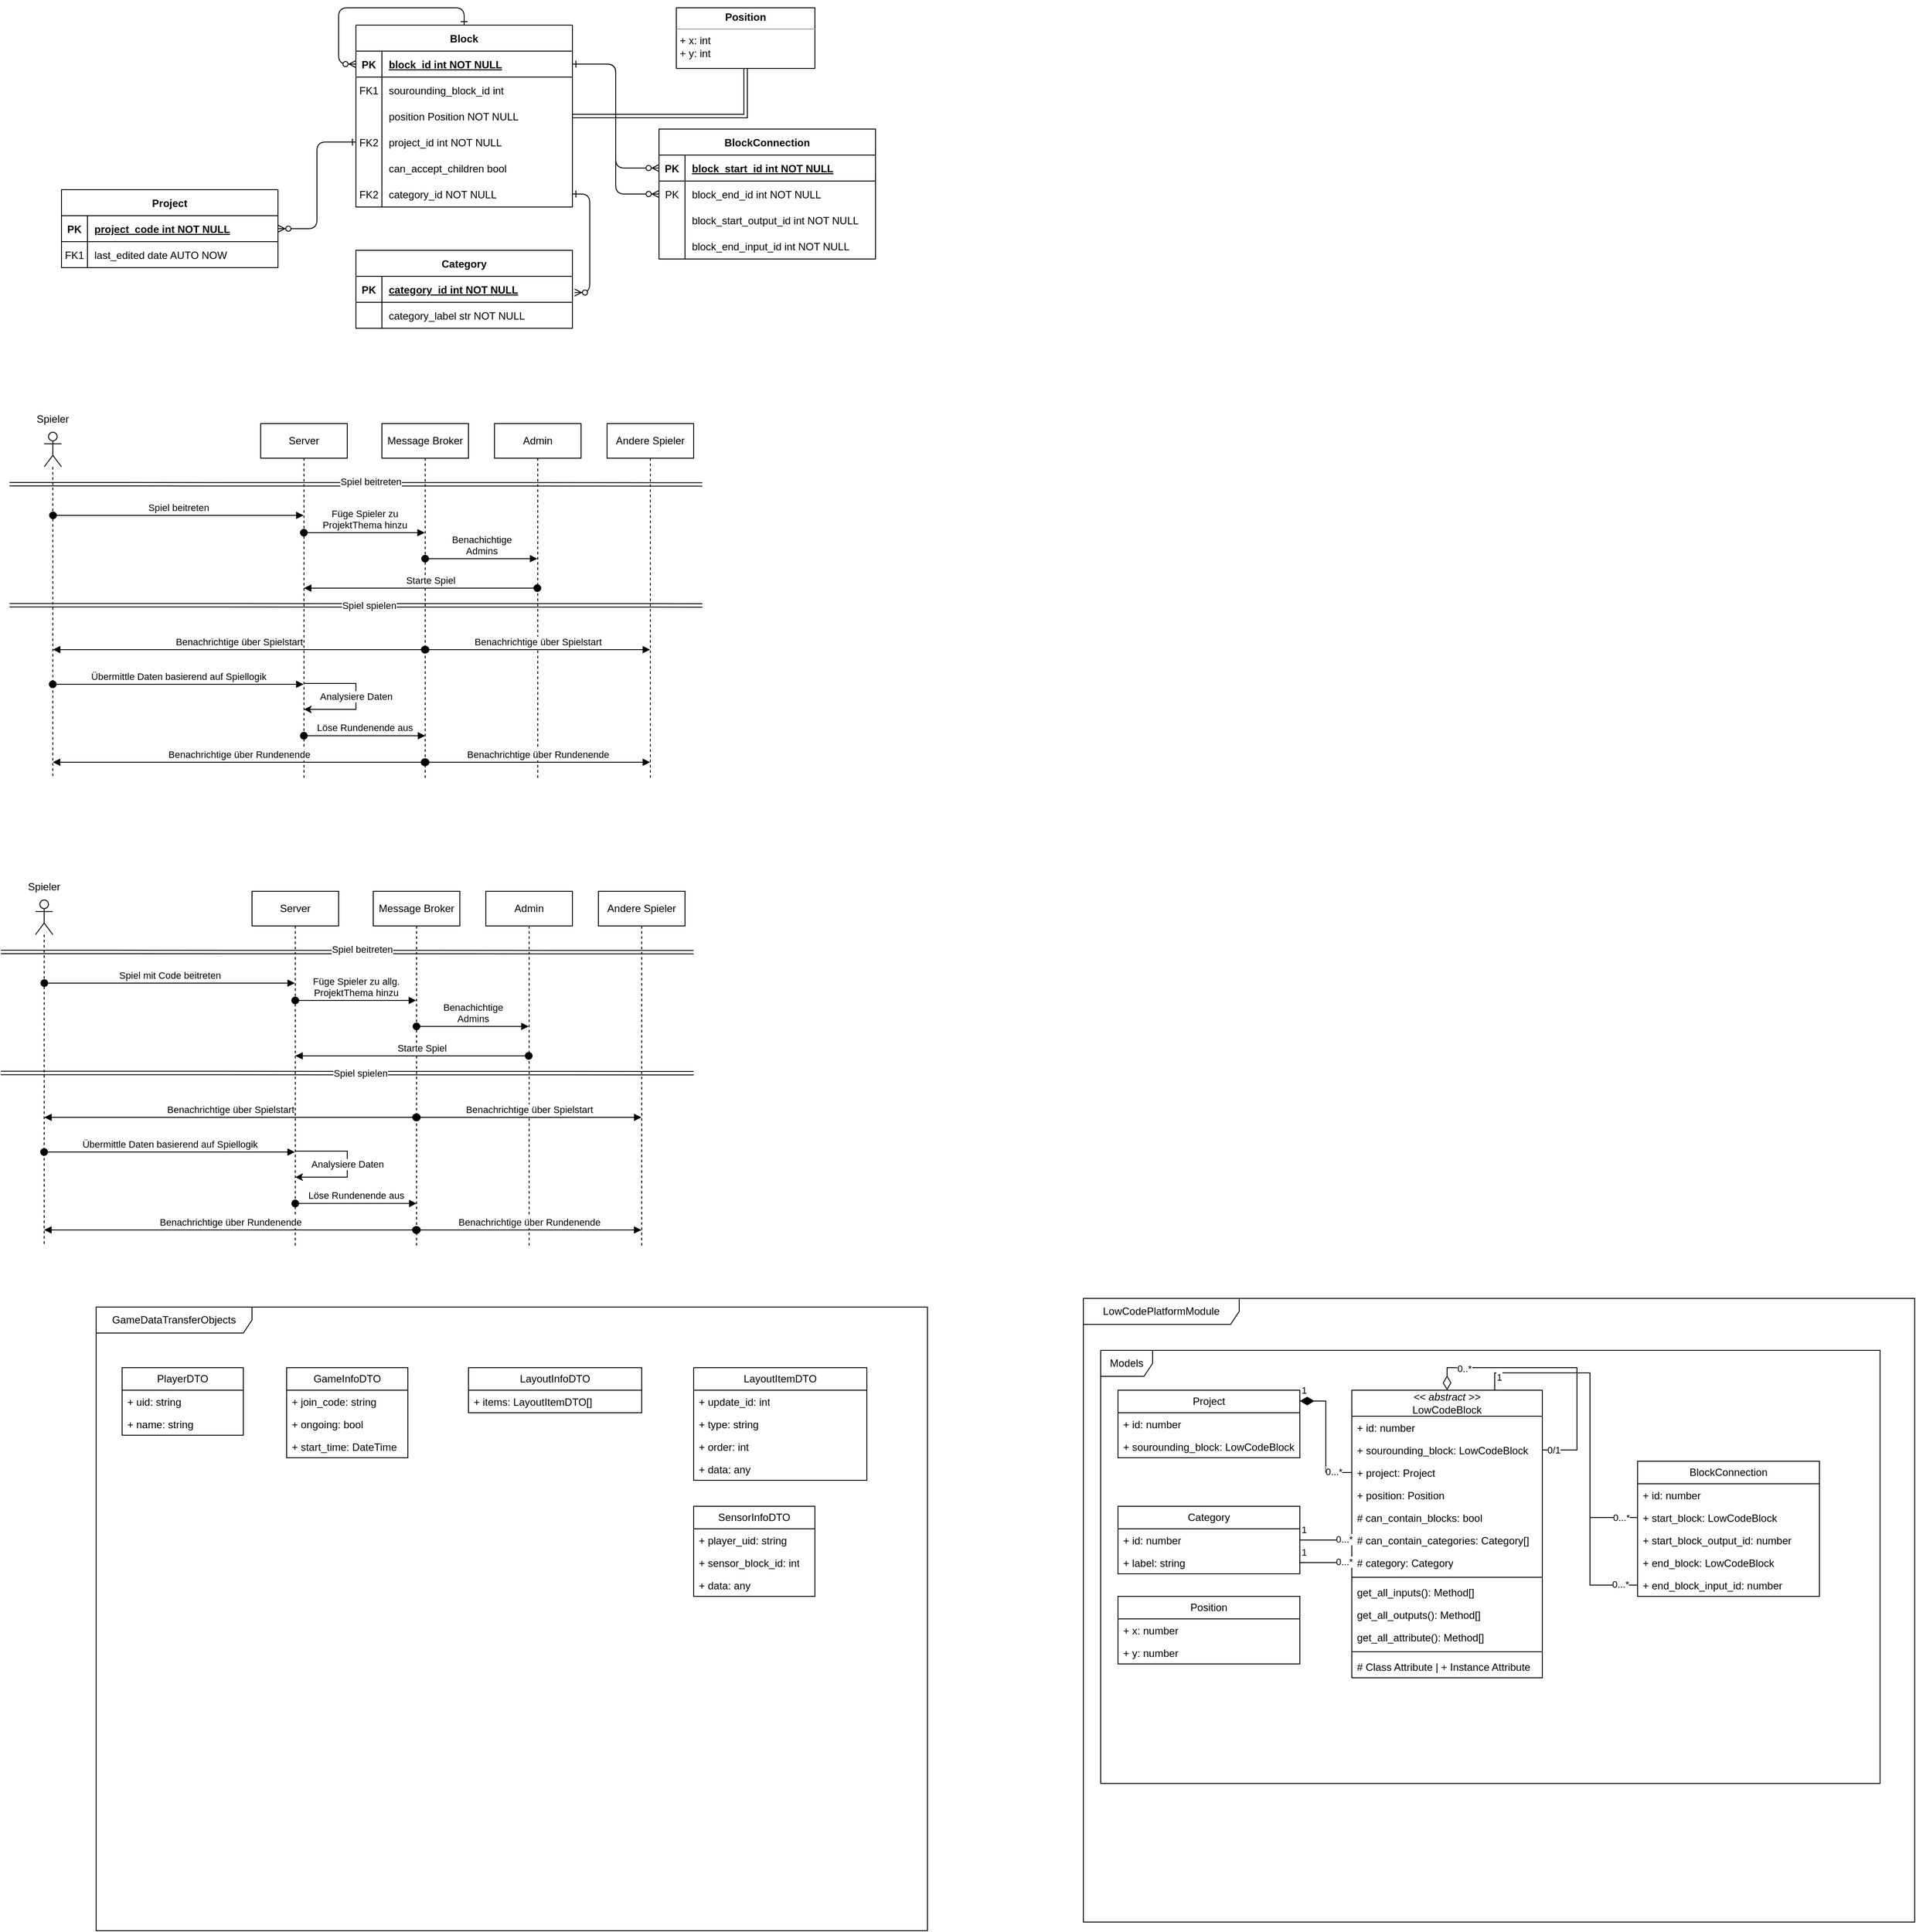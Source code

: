<mxfile version="22.0.8" type="github">
  <diagram id="R2lEEEUBdFMjLlhIrx00" name="Page-1">
    <mxGraphModel dx="988" dy="530" grid="1" gridSize="10" guides="1" tooltips="1" connect="1" arrows="1" fold="1" page="1" pageScale="1" pageWidth="1650" pageHeight="1100" math="0" shadow="0" extFonts="Permanent Marker^https://fonts.googleapis.com/css?family=Permanent+Marker">
      <root>
        <mxCell id="0" />
        <mxCell id="1" parent="0" />
        <object label="" id="5m4vV9d6H3QpX--X7_wA-50">
          <mxCell style="shape=umlLifeline;perimeter=lifelinePerimeter;whiteSpace=wrap;html=1;container=1;dropTarget=0;collapsible=0;recursiveResize=0;outlineConnect=0;portConstraint=eastwest;newEdgeStyle={&quot;curved&quot;:0,&quot;rounded&quot;:0};participant=umlActor;size=40;" parent="1" vertex="1">
            <mxGeometry x="290" y="560" width="20" height="400" as="geometry" />
          </mxCell>
        </object>
        <mxCell id="5m4vV9d6H3QpX--X7_wA-51" value="Server" style="shape=umlLifeline;perimeter=lifelinePerimeter;whiteSpace=wrap;html=1;container=1;dropTarget=0;collapsible=0;recursiveResize=0;outlineConnect=0;portConstraint=eastwest;newEdgeStyle={&quot;curved&quot;:0,&quot;rounded&quot;:0};" parent="1" vertex="1">
          <mxGeometry x="540" y="550" width="100" height="410" as="geometry" />
        </mxCell>
        <mxCell id="5m4vV9d6H3QpX--X7_wA-53" value="Spieler" style="text;strokeColor=none;align=center;fillColor=none;html=1;verticalAlign=middle;whiteSpace=wrap;rounded=0;" parent="1" vertex="1">
          <mxGeometry x="270" y="530" width="60" height="30" as="geometry" />
        </mxCell>
        <mxCell id="5m4vV9d6H3QpX--X7_wA-55" value="Spiel beitreten" style="html=1;verticalAlign=bottom;startArrow=oval;startFill=1;endArrow=block;startSize=8;curved=0;rounded=0;" parent="1" edge="1">
          <mxGeometry width="60" relative="1" as="geometry">
            <mxPoint x="300.222" y="656" as="sourcePoint" />
            <mxPoint x="589.5" y="656" as="targetPoint" />
          </mxGeometry>
        </mxCell>
        <mxCell id="5m4vV9d6H3QpX--X7_wA-58" value="Message Broker" style="shape=umlLifeline;perimeter=lifelinePerimeter;whiteSpace=wrap;html=1;container=1;dropTarget=0;collapsible=0;recursiveResize=0;outlineConnect=0;portConstraint=eastwest;newEdgeStyle={&quot;curved&quot;:0,&quot;rounded&quot;:0};" parent="1" vertex="1">
          <mxGeometry x="680" y="550" width="100" height="410" as="geometry" />
        </mxCell>
        <mxCell id="5m4vV9d6H3QpX--X7_wA-60" value="Füge Spieler zu &lt;br&gt;ProjektThema hinzu" style="html=1;verticalAlign=bottom;startArrow=oval;startFill=1;endArrow=block;startSize=8;curved=0;rounded=0;" parent="1" edge="1">
          <mxGeometry width="60" relative="1" as="geometry">
            <mxPoint x="589.929" y="676" as="sourcePoint" />
            <mxPoint x="729.5" y="676" as="targetPoint" />
            <Array as="points">
              <mxPoint x="660" y="676" />
            </Array>
          </mxGeometry>
        </mxCell>
        <mxCell id="5m4vV9d6H3QpX--X7_wA-61" value="Admin" style="shape=umlLifeline;perimeter=lifelinePerimeter;whiteSpace=wrap;html=1;container=1;dropTarget=0;collapsible=0;recursiveResize=0;outlineConnect=0;portConstraint=eastwest;newEdgeStyle={&quot;curved&quot;:0,&quot;rounded&quot;:0};" parent="1" vertex="1">
          <mxGeometry x="810" y="550" width="100" height="410" as="geometry" />
        </mxCell>
        <mxCell id="5m4vV9d6H3QpX--X7_wA-62" value="Andere Spieler" style="shape=umlLifeline;perimeter=lifelinePerimeter;whiteSpace=wrap;html=1;container=1;dropTarget=0;collapsible=0;recursiveResize=0;outlineConnect=0;portConstraint=eastwest;newEdgeStyle={&quot;curved&quot;:0,&quot;rounded&quot;:0};" parent="1" vertex="1">
          <mxGeometry x="940" y="550" width="100" height="410" as="geometry" />
        </mxCell>
        <mxCell id="5m4vV9d6H3QpX--X7_wA-63" value="Benachichtige&lt;br&gt;Admins" style="html=1;verticalAlign=bottom;startArrow=oval;startFill=1;endArrow=block;startSize=8;curved=0;rounded=0;" parent="1" edge="1">
          <mxGeometry width="60" relative="1" as="geometry">
            <mxPoint x="729.929" y="706" as="sourcePoint" />
            <mxPoint x="859.5" y="706" as="targetPoint" />
            <Array as="points">
              <mxPoint x="730" y="706" />
            </Array>
          </mxGeometry>
        </mxCell>
        <mxCell id="5m4vV9d6H3QpX--X7_wA-64" value="Starte Spiel" style="html=1;verticalAlign=bottom;startArrow=oval;startFill=1;endArrow=block;startSize=8;curved=0;rounded=0;" parent="1" target="5m4vV9d6H3QpX--X7_wA-51" edge="1">
          <mxGeometry x="-0.08" width="60" relative="1" as="geometry">
            <mxPoint x="859.5" y="740" as="sourcePoint" />
            <mxPoint x="730.1" y="740" as="targetPoint" />
            <Array as="points">
              <mxPoint x="810" y="740" />
            </Array>
            <mxPoint as="offset" />
          </mxGeometry>
        </mxCell>
        <mxCell id="5m4vV9d6H3QpX--X7_wA-66" value="" style="shape=link;html=1;rounded=0;" parent="1" edge="1">
          <mxGeometry width="100" relative="1" as="geometry">
            <mxPoint x="250" y="620" as="sourcePoint" />
            <mxPoint x="1050" y="620.24" as="targetPoint" />
          </mxGeometry>
        </mxCell>
        <mxCell id="5m4vV9d6H3QpX--X7_wA-86" value="Spiel beitreten" style="edgeLabel;html=1;align=center;verticalAlign=middle;resizable=0;points=[];" parent="5m4vV9d6H3QpX--X7_wA-66" vertex="1" connectable="0">
          <mxGeometry x="0.043" y="3" relative="1" as="geometry">
            <mxPoint as="offset" />
          </mxGeometry>
        </mxCell>
        <mxCell id="5m4vV9d6H3QpX--X7_wA-67" value="Benachrichtige über Spielstart" style="html=1;verticalAlign=bottom;startArrow=oval;startFill=1;endArrow=block;startSize=8;curved=0;rounded=0;" parent="1" edge="1">
          <mxGeometry width="60" relative="1" as="geometry">
            <mxPoint x="729.5" y="811" as="sourcePoint" />
            <mxPoint x="300.1" y="811" as="targetPoint" />
            <Array as="points">
              <mxPoint x="510" y="811" />
            </Array>
          </mxGeometry>
        </mxCell>
        <mxCell id="5m4vV9d6H3QpX--X7_wA-68" value="Benachrichtige über Spielstart" style="html=1;verticalAlign=bottom;startArrow=oval;startFill=1;endArrow=block;startSize=8;curved=0;rounded=0;" parent="1" edge="1">
          <mxGeometry width="60" relative="1" as="geometry">
            <mxPoint x="730.3" y="811" as="sourcePoint" />
            <mxPoint x="989.7" y="811" as="targetPoint" />
          </mxGeometry>
        </mxCell>
        <mxCell id="5m4vV9d6H3QpX--X7_wA-69" value="Übermittle Daten basierend auf Spiellogik" style="html=1;verticalAlign=bottom;startArrow=oval;startFill=1;endArrow=block;startSize=8;curved=0;rounded=0;" parent="1" edge="1">
          <mxGeometry width="60" relative="1" as="geometry">
            <mxPoint x="299.929" y="851" as="sourcePoint" />
            <mxPoint x="589.5" y="851" as="targetPoint" />
            <Array as="points">
              <mxPoint x="440" y="851" />
            </Array>
            <mxPoint as="offset" />
          </mxGeometry>
        </mxCell>
        <mxCell id="5m4vV9d6H3QpX--X7_wA-77" value="" style="endArrow=classic;html=1;rounded=0;movable=1;resizable=1;rotatable=1;deletable=1;editable=1;locked=0;connectable=1;edgeStyle=orthogonalEdgeStyle;" parent="1" edge="1">
          <mxGeometry width="50" height="50" relative="1" as="geometry">
            <mxPoint x="590.366" y="850" as="sourcePoint" />
            <mxPoint x="589.929" y="880.029" as="targetPoint" />
            <Array as="points">
              <mxPoint x="650" y="850" />
              <mxPoint x="650" y="880" />
            </Array>
          </mxGeometry>
        </mxCell>
        <mxCell id="5m4vV9d6H3QpX--X7_wA-79" value="Analysiere Daten" style="edgeLabel;html=1;align=center;verticalAlign=middle;resizable=0;points=[];" parent="5m4vV9d6H3QpX--X7_wA-77" vertex="1" connectable="0">
          <mxGeometry x="0.007" relative="1" as="geometry">
            <mxPoint y="-1" as="offset" />
          </mxGeometry>
        </mxCell>
        <mxCell id="5m4vV9d6H3QpX--X7_wA-80" value="Löse Rundenende aus" style="html=1;verticalAlign=bottom;startArrow=oval;startFill=1;endArrow=block;startSize=8;curved=0;rounded=0;" parent="1" edge="1">
          <mxGeometry width="60" relative="1" as="geometry">
            <mxPoint x="589.929" y="910.43" as="sourcePoint" />
            <mxPoint x="730" y="910.43" as="targetPoint" />
          </mxGeometry>
        </mxCell>
        <mxCell id="5m4vV9d6H3QpX--X7_wA-81" value="Benachrichtige über Rundenende" style="html=1;verticalAlign=bottom;startArrow=oval;startFill=1;endArrow=block;startSize=8;curved=0;rounded=0;" parent="1" edge="1">
          <mxGeometry width="60" relative="1" as="geometry">
            <mxPoint x="730.337" y="941" as="sourcePoint" />
            <mxPoint x="989.67" y="941" as="targetPoint" />
          </mxGeometry>
        </mxCell>
        <mxCell id="5m4vV9d6H3QpX--X7_wA-82" value="Benachrichtige über Rundenende" style="html=1;verticalAlign=bottom;startArrow=oval;startFill=1;endArrow=block;startSize=8;curved=0;rounded=0;" parent="1" edge="1">
          <mxGeometry width="60" relative="1" as="geometry">
            <mxPoint x="729.33" y="941" as="sourcePoint" />
            <mxPoint x="299.997" y="941" as="targetPoint" />
          </mxGeometry>
        </mxCell>
        <mxCell id="5m4vV9d6H3QpX--X7_wA-84" value="" style="shape=link;html=1;rounded=0;" parent="1" edge="1">
          <mxGeometry width="100" relative="1" as="geometry">
            <mxPoint x="250" y="759.71" as="sourcePoint" />
            <mxPoint x="1050" y="759.95" as="targetPoint" />
          </mxGeometry>
        </mxCell>
        <mxCell id="5m4vV9d6H3QpX--X7_wA-87" value="Spiel spielen" style="edgeLabel;html=1;align=center;verticalAlign=middle;resizable=0;points=[];" parent="5m4vV9d6H3QpX--X7_wA-84" vertex="1" connectable="0">
          <mxGeometry x="-0.009" y="-3" relative="1" as="geometry">
            <mxPoint x="18" y="-3" as="offset" />
          </mxGeometry>
        </mxCell>
        <mxCell id="RZ7BSYH1IXrUWbVcG9TL-1" value="" style="group" parent="1" vertex="1" connectable="0">
          <mxGeometry x="310" y="70" width="940" height="370" as="geometry" />
        </mxCell>
        <mxCell id="C-vyLk0tnHw3VtMMgP7b-2" value="Block" style="shape=table;startSize=30;container=1;collapsible=1;childLayout=tableLayout;fixedRows=1;rowLines=0;fontStyle=1;align=center;resizeLast=1;" parent="RZ7BSYH1IXrUWbVcG9TL-1" vertex="1">
          <mxGeometry x="340" y="20" width="250" height="210" as="geometry" />
        </mxCell>
        <mxCell id="C-vyLk0tnHw3VtMMgP7b-3" value="" style="shape=partialRectangle;collapsible=0;dropTarget=0;pointerEvents=0;fillColor=none;points=[[0,0.5],[1,0.5]];portConstraint=eastwest;top=0;left=0;right=0;bottom=1;" parent="C-vyLk0tnHw3VtMMgP7b-2" vertex="1">
          <mxGeometry y="30" width="250" height="30" as="geometry" />
        </mxCell>
        <mxCell id="C-vyLk0tnHw3VtMMgP7b-4" value="PK" style="shape=partialRectangle;overflow=hidden;connectable=0;fillColor=none;top=0;left=0;bottom=0;right=0;fontStyle=1;" parent="C-vyLk0tnHw3VtMMgP7b-3" vertex="1">
          <mxGeometry width="30" height="30" as="geometry">
            <mxRectangle width="30" height="30" as="alternateBounds" />
          </mxGeometry>
        </mxCell>
        <mxCell id="C-vyLk0tnHw3VtMMgP7b-5" value="block_id int NOT NULL " style="shape=partialRectangle;overflow=hidden;connectable=0;fillColor=none;top=0;left=0;bottom=0;right=0;align=left;spacingLeft=6;fontStyle=5;" parent="C-vyLk0tnHw3VtMMgP7b-3" vertex="1">
          <mxGeometry x="30" width="220" height="30" as="geometry">
            <mxRectangle width="220" height="30" as="alternateBounds" />
          </mxGeometry>
        </mxCell>
        <mxCell id="C-vyLk0tnHw3VtMMgP7b-6" value="" style="shape=partialRectangle;collapsible=0;dropTarget=0;pointerEvents=0;fillColor=none;points=[[0,0.5],[1,0.5]];portConstraint=eastwest;top=0;left=0;right=0;bottom=0;" parent="C-vyLk0tnHw3VtMMgP7b-2" vertex="1">
          <mxGeometry y="60" width="250" height="30" as="geometry" />
        </mxCell>
        <mxCell id="C-vyLk0tnHw3VtMMgP7b-7" value="FK1" style="shape=partialRectangle;overflow=hidden;connectable=0;fillColor=none;top=0;left=0;bottom=0;right=0;" parent="C-vyLk0tnHw3VtMMgP7b-6" vertex="1">
          <mxGeometry width="30" height="30" as="geometry">
            <mxRectangle width="30" height="30" as="alternateBounds" />
          </mxGeometry>
        </mxCell>
        <mxCell id="C-vyLk0tnHw3VtMMgP7b-8" value="sourounding_block_id int" style="shape=partialRectangle;overflow=hidden;connectable=0;fillColor=none;top=0;left=0;bottom=0;right=0;align=left;spacingLeft=6;" parent="C-vyLk0tnHw3VtMMgP7b-6" vertex="1">
          <mxGeometry x="30" width="220" height="30" as="geometry">
            <mxRectangle width="220" height="30" as="alternateBounds" />
          </mxGeometry>
        </mxCell>
        <mxCell id="5m4vV9d6H3QpX--X7_wA-12" style="shape=partialRectangle;collapsible=0;dropTarget=0;pointerEvents=0;fillColor=none;points=[[0,0.5],[1,0.5]];portConstraint=eastwest;top=0;left=0;right=0;bottom=0;" parent="C-vyLk0tnHw3VtMMgP7b-2" vertex="1">
          <mxGeometry y="90" width="250" height="30" as="geometry" />
        </mxCell>
        <mxCell id="5m4vV9d6H3QpX--X7_wA-13" style="shape=partialRectangle;overflow=hidden;connectable=0;fillColor=none;top=0;left=0;bottom=0;right=0;" parent="5m4vV9d6H3QpX--X7_wA-12" vertex="1">
          <mxGeometry width="30" height="30" as="geometry">
            <mxRectangle width="30" height="30" as="alternateBounds" />
          </mxGeometry>
        </mxCell>
        <mxCell id="5m4vV9d6H3QpX--X7_wA-14" value="position Position NOT NULL" style="shape=partialRectangle;overflow=hidden;connectable=0;fillColor=none;top=0;left=0;bottom=0;right=0;align=left;spacingLeft=6;" parent="5m4vV9d6H3QpX--X7_wA-12" vertex="1">
          <mxGeometry x="30" width="220" height="30" as="geometry">
            <mxRectangle width="220" height="30" as="alternateBounds" />
          </mxGeometry>
        </mxCell>
        <mxCell id="5m4vV9d6H3QpX--X7_wA-26" style="shape=partialRectangle;collapsible=0;dropTarget=0;pointerEvents=0;fillColor=none;points=[[0,0.5],[1,0.5]];portConstraint=eastwest;top=0;left=0;right=0;bottom=0;" parent="C-vyLk0tnHw3VtMMgP7b-2" vertex="1">
          <mxGeometry y="120" width="250" height="30" as="geometry" />
        </mxCell>
        <mxCell id="5m4vV9d6H3QpX--X7_wA-27" value="FK2" style="shape=partialRectangle;overflow=hidden;connectable=0;fillColor=none;top=0;left=0;bottom=0;right=0;" parent="5m4vV9d6H3QpX--X7_wA-26" vertex="1">
          <mxGeometry width="30" height="30" as="geometry">
            <mxRectangle width="30" height="30" as="alternateBounds" />
          </mxGeometry>
        </mxCell>
        <mxCell id="5m4vV9d6H3QpX--X7_wA-28" value="project_id int NOT NULL" style="shape=partialRectangle;overflow=hidden;connectable=0;fillColor=none;top=0;left=0;bottom=0;right=0;align=left;spacingLeft=6;" parent="5m4vV9d6H3QpX--X7_wA-26" vertex="1">
          <mxGeometry x="30" width="220" height="30" as="geometry">
            <mxRectangle width="220" height="30" as="alternateBounds" />
          </mxGeometry>
        </mxCell>
        <mxCell id="5m4vV9d6H3QpX--X7_wA-34" style="shape=partialRectangle;collapsible=0;dropTarget=0;pointerEvents=0;fillColor=none;points=[[0,0.5],[1,0.5]];portConstraint=eastwest;top=0;left=0;right=0;bottom=0;" parent="C-vyLk0tnHw3VtMMgP7b-2" vertex="1">
          <mxGeometry y="150" width="250" height="30" as="geometry" />
        </mxCell>
        <mxCell id="5m4vV9d6H3QpX--X7_wA-35" style="shape=partialRectangle;overflow=hidden;connectable=0;fillColor=none;top=0;left=0;bottom=0;right=0;" parent="5m4vV9d6H3QpX--X7_wA-34" vertex="1">
          <mxGeometry width="30" height="30" as="geometry">
            <mxRectangle width="30" height="30" as="alternateBounds" />
          </mxGeometry>
        </mxCell>
        <mxCell id="5m4vV9d6H3QpX--X7_wA-36" value="can_accept_children bool" style="shape=partialRectangle;overflow=hidden;connectable=0;fillColor=none;top=0;left=0;bottom=0;right=0;align=left;spacingLeft=6;" parent="5m4vV9d6H3QpX--X7_wA-34" vertex="1">
          <mxGeometry x="30" width="220" height="30" as="geometry">
            <mxRectangle width="220" height="30" as="alternateBounds" />
          </mxGeometry>
        </mxCell>
        <mxCell id="5m4vV9d6H3QpX--X7_wA-31" style="shape=partialRectangle;collapsible=0;dropTarget=0;pointerEvents=0;fillColor=none;points=[[0,0.5],[1,0.5]];portConstraint=eastwest;top=0;left=0;right=0;bottom=0;" parent="C-vyLk0tnHw3VtMMgP7b-2" vertex="1">
          <mxGeometry y="180" width="250" height="30" as="geometry" />
        </mxCell>
        <mxCell id="5m4vV9d6H3QpX--X7_wA-32" value="FK2" style="shape=partialRectangle;overflow=hidden;connectable=0;fillColor=none;top=0;left=0;bottom=0;right=0;" parent="5m4vV9d6H3QpX--X7_wA-31" vertex="1">
          <mxGeometry width="30" height="30" as="geometry">
            <mxRectangle width="30" height="30" as="alternateBounds" />
          </mxGeometry>
        </mxCell>
        <mxCell id="5m4vV9d6H3QpX--X7_wA-33" value="category_id NOT NULL" style="shape=partialRectangle;overflow=hidden;connectable=0;fillColor=none;top=0;left=0;bottom=0;right=0;align=left;spacingLeft=6;" parent="5m4vV9d6H3QpX--X7_wA-31" vertex="1">
          <mxGeometry x="30" width="220" height="30" as="geometry">
            <mxRectangle width="220" height="30" as="alternateBounds" />
          </mxGeometry>
        </mxCell>
        <mxCell id="5m4vV9d6H3QpX--X7_wA-47" style="edgeStyle=orthogonalEdgeStyle;rounded=1;orthogonalLoop=1;jettySize=auto;html=1;exitX=0.5;exitY=0;exitDx=0;exitDy=0;entryX=0;entryY=0.5;entryDx=0;entryDy=0;endArrow=ERzeroToMany;startArrow=ERone;endFill=1;startFill=0;" parent="C-vyLk0tnHw3VtMMgP7b-2" source="C-vyLk0tnHw3VtMMgP7b-2" target="C-vyLk0tnHw3VtMMgP7b-3" edge="1">
          <mxGeometry relative="1" as="geometry" />
        </mxCell>
        <mxCell id="C-vyLk0tnHw3VtMMgP7b-13" value="Project" style="shape=table;startSize=30;container=1;collapsible=1;childLayout=tableLayout;fixedRows=1;rowLines=0;fontStyle=1;align=center;resizeLast=1;" parent="RZ7BSYH1IXrUWbVcG9TL-1" vertex="1">
          <mxGeometry y="210" width="250" height="90" as="geometry" />
        </mxCell>
        <mxCell id="C-vyLk0tnHw3VtMMgP7b-14" value="" style="shape=partialRectangle;collapsible=0;dropTarget=0;pointerEvents=0;fillColor=none;points=[[0,0.5],[1,0.5]];portConstraint=eastwest;top=0;left=0;right=0;bottom=1;" parent="C-vyLk0tnHw3VtMMgP7b-13" vertex="1">
          <mxGeometry y="30" width="250" height="30" as="geometry" />
        </mxCell>
        <mxCell id="C-vyLk0tnHw3VtMMgP7b-15" value="PK" style="shape=partialRectangle;overflow=hidden;connectable=0;fillColor=none;top=0;left=0;bottom=0;right=0;fontStyle=1;" parent="C-vyLk0tnHw3VtMMgP7b-14" vertex="1">
          <mxGeometry width="30" height="30" as="geometry">
            <mxRectangle width="30" height="30" as="alternateBounds" />
          </mxGeometry>
        </mxCell>
        <mxCell id="C-vyLk0tnHw3VtMMgP7b-16" value="project_code int NOT NULL" style="shape=partialRectangle;overflow=hidden;connectable=0;fillColor=none;top=0;left=0;bottom=0;right=0;align=left;spacingLeft=6;fontStyle=5;" parent="C-vyLk0tnHw3VtMMgP7b-14" vertex="1">
          <mxGeometry x="30" width="220" height="30" as="geometry">
            <mxRectangle width="220" height="30" as="alternateBounds" />
          </mxGeometry>
        </mxCell>
        <mxCell id="C-vyLk0tnHw3VtMMgP7b-17" value="" style="shape=partialRectangle;collapsible=0;dropTarget=0;pointerEvents=0;fillColor=none;points=[[0,0.5],[1,0.5]];portConstraint=eastwest;top=0;left=0;right=0;bottom=0;" parent="C-vyLk0tnHw3VtMMgP7b-13" vertex="1">
          <mxGeometry y="60" width="250" height="30" as="geometry" />
        </mxCell>
        <mxCell id="C-vyLk0tnHw3VtMMgP7b-18" value="FK1" style="shape=partialRectangle;overflow=hidden;connectable=0;fillColor=none;top=0;left=0;bottom=0;right=0;" parent="C-vyLk0tnHw3VtMMgP7b-17" vertex="1">
          <mxGeometry width="30" height="30" as="geometry">
            <mxRectangle width="30" height="30" as="alternateBounds" />
          </mxGeometry>
        </mxCell>
        <mxCell id="C-vyLk0tnHw3VtMMgP7b-19" value="last_edited date AUTO NOW" style="shape=partialRectangle;overflow=hidden;connectable=0;fillColor=none;top=0;left=0;bottom=0;right=0;align=left;spacingLeft=6;" parent="C-vyLk0tnHw3VtMMgP7b-17" vertex="1">
          <mxGeometry x="30" width="220" height="30" as="geometry">
            <mxRectangle width="220" height="30" as="alternateBounds" />
          </mxGeometry>
        </mxCell>
        <mxCell id="m3s7j0JavGpKMfPqM1N_-19" value="BlockConnection" style="shape=table;startSize=30;container=1;collapsible=1;childLayout=tableLayout;fixedRows=1;rowLines=0;fontStyle=1;align=center;resizeLast=1;" parent="RZ7BSYH1IXrUWbVcG9TL-1" vertex="1">
          <mxGeometry x="690" y="140" width="250" height="150" as="geometry" />
        </mxCell>
        <mxCell id="m3s7j0JavGpKMfPqM1N_-20" value="" style="shape=partialRectangle;collapsible=0;dropTarget=0;pointerEvents=0;fillColor=none;points=[[0,0.5],[1,0.5]];portConstraint=eastwest;top=0;left=0;right=0;bottom=1;" parent="m3s7j0JavGpKMfPqM1N_-19" vertex="1">
          <mxGeometry y="30" width="250" height="30" as="geometry" />
        </mxCell>
        <mxCell id="m3s7j0JavGpKMfPqM1N_-21" value="PK" style="shape=partialRectangle;overflow=hidden;connectable=0;fillColor=none;top=0;left=0;bottom=0;right=0;fontStyle=1;" parent="m3s7j0JavGpKMfPqM1N_-20" vertex="1">
          <mxGeometry width="30" height="30" as="geometry">
            <mxRectangle width="30" height="30" as="alternateBounds" />
          </mxGeometry>
        </mxCell>
        <mxCell id="m3s7j0JavGpKMfPqM1N_-22" value="block_start_id int NOT NULL " style="shape=partialRectangle;overflow=hidden;connectable=0;fillColor=none;top=0;left=0;bottom=0;right=0;align=left;spacingLeft=6;fontStyle=5;" parent="m3s7j0JavGpKMfPqM1N_-20" vertex="1">
          <mxGeometry x="30" width="220" height="30" as="geometry">
            <mxRectangle width="220" height="30" as="alternateBounds" />
          </mxGeometry>
        </mxCell>
        <mxCell id="m3s7j0JavGpKMfPqM1N_-36" value="" style="shape=partialRectangle;collapsible=0;dropTarget=0;pointerEvents=0;fillColor=none;points=[[0,0.5],[1,0.5]];portConstraint=eastwest;top=0;left=0;right=0;bottom=0;" parent="m3s7j0JavGpKMfPqM1N_-19" vertex="1">
          <mxGeometry y="60" width="250" height="30" as="geometry" />
        </mxCell>
        <mxCell id="m3s7j0JavGpKMfPqM1N_-37" value="PK" style="shape=partialRectangle;overflow=hidden;connectable=0;fillColor=none;top=0;left=0;bottom=0;right=0;" parent="m3s7j0JavGpKMfPqM1N_-36" vertex="1">
          <mxGeometry width="30" height="30" as="geometry">
            <mxRectangle width="30" height="30" as="alternateBounds" />
          </mxGeometry>
        </mxCell>
        <mxCell id="m3s7j0JavGpKMfPqM1N_-38" value="block_end_id int NOT NULL" style="shape=partialRectangle;overflow=hidden;connectable=0;fillColor=none;top=0;left=0;bottom=0;right=0;align=left;spacingLeft=6;" parent="m3s7j0JavGpKMfPqM1N_-36" vertex="1">
          <mxGeometry x="30" width="220" height="30" as="geometry">
            <mxRectangle width="220" height="30" as="alternateBounds" />
          </mxGeometry>
        </mxCell>
        <mxCell id="m3s7j0JavGpKMfPqM1N_-29" style="shape=partialRectangle;collapsible=0;dropTarget=0;pointerEvents=0;fillColor=none;points=[[0,0.5],[1,0.5]];portConstraint=eastwest;top=0;left=0;right=0;bottom=0;" parent="m3s7j0JavGpKMfPqM1N_-19" vertex="1">
          <mxGeometry y="90" width="250" height="30" as="geometry" />
        </mxCell>
        <mxCell id="m3s7j0JavGpKMfPqM1N_-30" style="shape=partialRectangle;overflow=hidden;connectable=0;fillColor=none;top=0;left=0;bottom=0;right=0;" parent="m3s7j0JavGpKMfPqM1N_-29" vertex="1">
          <mxGeometry width="30" height="30" as="geometry">
            <mxRectangle width="30" height="30" as="alternateBounds" />
          </mxGeometry>
        </mxCell>
        <mxCell id="m3s7j0JavGpKMfPqM1N_-31" value="block_start_output_id int NOT NULL" style="shape=partialRectangle;overflow=hidden;connectable=0;fillColor=none;top=0;left=0;bottom=0;right=0;align=left;spacingLeft=6;" parent="m3s7j0JavGpKMfPqM1N_-29" vertex="1">
          <mxGeometry x="30" width="220" height="30" as="geometry">
            <mxRectangle width="220" height="30" as="alternateBounds" />
          </mxGeometry>
        </mxCell>
        <mxCell id="m3s7j0JavGpKMfPqM1N_-26" style="shape=partialRectangle;collapsible=0;dropTarget=0;pointerEvents=0;fillColor=none;points=[[0,0.5],[1,0.5]];portConstraint=eastwest;top=0;left=0;right=0;bottom=0;" parent="m3s7j0JavGpKMfPqM1N_-19" vertex="1">
          <mxGeometry y="120" width="250" height="30" as="geometry" />
        </mxCell>
        <mxCell id="m3s7j0JavGpKMfPqM1N_-27" style="shape=partialRectangle;overflow=hidden;connectable=0;fillColor=none;top=0;left=0;bottom=0;right=0;" parent="m3s7j0JavGpKMfPqM1N_-26" vertex="1">
          <mxGeometry width="30" height="30" as="geometry">
            <mxRectangle width="30" height="30" as="alternateBounds" />
          </mxGeometry>
        </mxCell>
        <mxCell id="m3s7j0JavGpKMfPqM1N_-28" value="block_end_input_id int NOT NULL" style="shape=partialRectangle;overflow=hidden;connectable=0;fillColor=none;top=0;left=0;bottom=0;right=0;align=left;spacingLeft=6;" parent="m3s7j0JavGpKMfPqM1N_-26" vertex="1">
          <mxGeometry x="30" width="220" height="30" as="geometry">
            <mxRectangle width="220" height="30" as="alternateBounds" />
          </mxGeometry>
        </mxCell>
        <mxCell id="m3s7j0JavGpKMfPqM1N_-34" style="edgeStyle=orthogonalEdgeStyle;rounded=1;orthogonalLoop=1;jettySize=auto;html=1;exitX=1;exitY=0.5;exitDx=0;exitDy=0;endArrow=ERzeroToMany;startArrow=ERone;endFill=1;startFill=0;" parent="RZ7BSYH1IXrUWbVcG9TL-1" source="C-vyLk0tnHw3VtMMgP7b-3" target="m3s7j0JavGpKMfPqM1N_-36" edge="1">
          <mxGeometry relative="1" as="geometry" />
        </mxCell>
        <mxCell id="m3s7j0JavGpKMfPqM1N_-35" style="edgeStyle=orthogonalEdgeStyle;rounded=1;orthogonalLoop=1;jettySize=auto;html=1;exitX=1;exitY=0.5;exitDx=0;exitDy=0;endArrow=ERzeroToMany;startArrow=ERone;endFill=1;startFill=0;" parent="RZ7BSYH1IXrUWbVcG9TL-1" source="C-vyLk0tnHw3VtMMgP7b-3" target="m3s7j0JavGpKMfPqM1N_-20" edge="1">
          <mxGeometry relative="1" as="geometry" />
        </mxCell>
        <mxCell id="5m4vV9d6H3QpX--X7_wA-10" value="&lt;p style=&quot;margin:0px;margin-top:4px;text-align:center;&quot;&gt;&lt;b&gt;Position&lt;/b&gt;&lt;/p&gt;&lt;hr size=&quot;1&quot;&gt;&lt;p style=&quot;margin:0px;margin-left:4px;&quot;&gt;+ x: int&lt;/p&gt;&lt;p style=&quot;margin:0px;margin-left:4px;&quot;&gt;+ y: int&lt;/p&gt;" style="verticalAlign=top;align=left;overflow=fill;fontSize=12;fontFamily=Helvetica;html=1;whiteSpace=wrap;" parent="RZ7BSYH1IXrUWbVcG9TL-1" vertex="1">
          <mxGeometry x="710" width="160" height="70" as="geometry" />
        </mxCell>
        <mxCell id="5m4vV9d6H3QpX--X7_wA-29" style="edgeStyle=orthogonalEdgeStyle;rounded=1;orthogonalLoop=1;jettySize=auto;html=1;entryX=1;entryY=0.5;entryDx=0;entryDy=0;endArrow=ERzeroToMany;startArrow=ERone;endFill=1;startFill=0;" parent="RZ7BSYH1IXrUWbVcG9TL-1" source="5m4vV9d6H3QpX--X7_wA-26" target="C-vyLk0tnHw3VtMMgP7b-14" edge="1">
          <mxGeometry relative="1" as="geometry" />
        </mxCell>
        <mxCell id="5m4vV9d6H3QpX--X7_wA-30" style="edgeStyle=orthogonalEdgeStyle;rounded=0;orthogonalLoop=1;jettySize=auto;html=1;shape=link;" parent="RZ7BSYH1IXrUWbVcG9TL-1" source="5m4vV9d6H3QpX--X7_wA-12" target="5m4vV9d6H3QpX--X7_wA-10" edge="1">
          <mxGeometry relative="1" as="geometry" />
        </mxCell>
        <mxCell id="5m4vV9d6H3QpX--X7_wA-37" value="Category" style="shape=table;startSize=30;container=1;collapsible=1;childLayout=tableLayout;fixedRows=1;rowLines=0;fontStyle=1;align=center;resizeLast=1;" parent="RZ7BSYH1IXrUWbVcG9TL-1" vertex="1">
          <mxGeometry x="340" y="280" width="250" height="90" as="geometry" />
        </mxCell>
        <mxCell id="5m4vV9d6H3QpX--X7_wA-38" value="" style="shape=partialRectangle;collapsible=0;dropTarget=0;pointerEvents=0;fillColor=none;points=[[0,0.5],[1,0.5]];portConstraint=eastwest;top=0;left=0;right=0;bottom=1;" parent="5m4vV9d6H3QpX--X7_wA-37" vertex="1">
          <mxGeometry y="30" width="250" height="30" as="geometry" />
        </mxCell>
        <mxCell id="5m4vV9d6H3QpX--X7_wA-39" value="PK" style="shape=partialRectangle;overflow=hidden;connectable=0;fillColor=none;top=0;left=0;bottom=0;right=0;fontStyle=1;" parent="5m4vV9d6H3QpX--X7_wA-38" vertex="1">
          <mxGeometry width="30" height="30" as="geometry">
            <mxRectangle width="30" height="30" as="alternateBounds" />
          </mxGeometry>
        </mxCell>
        <mxCell id="5m4vV9d6H3QpX--X7_wA-40" value="category_id int NOT NULL" style="shape=partialRectangle;overflow=hidden;connectable=0;fillColor=none;top=0;left=0;bottom=0;right=0;align=left;spacingLeft=6;fontStyle=5;" parent="5m4vV9d6H3QpX--X7_wA-38" vertex="1">
          <mxGeometry x="30" width="220" height="30" as="geometry">
            <mxRectangle width="220" height="30" as="alternateBounds" />
          </mxGeometry>
        </mxCell>
        <mxCell id="5m4vV9d6H3QpX--X7_wA-41" value="" style="shape=partialRectangle;collapsible=0;dropTarget=0;pointerEvents=0;fillColor=none;points=[[0,0.5],[1,0.5]];portConstraint=eastwest;top=0;left=0;right=0;bottom=0;" parent="5m4vV9d6H3QpX--X7_wA-37" vertex="1">
          <mxGeometry y="60" width="250" height="30" as="geometry" />
        </mxCell>
        <mxCell id="5m4vV9d6H3QpX--X7_wA-42" value="" style="shape=partialRectangle;overflow=hidden;connectable=0;fillColor=none;top=0;left=0;bottom=0;right=0;" parent="5m4vV9d6H3QpX--X7_wA-41" vertex="1">
          <mxGeometry width="30" height="30" as="geometry">
            <mxRectangle width="30" height="30" as="alternateBounds" />
          </mxGeometry>
        </mxCell>
        <mxCell id="5m4vV9d6H3QpX--X7_wA-43" value="category_label str NOT NULL" style="shape=partialRectangle;overflow=hidden;connectable=0;fillColor=none;top=0;left=0;bottom=0;right=0;align=left;spacingLeft=6;" parent="5m4vV9d6H3QpX--X7_wA-41" vertex="1">
          <mxGeometry x="30" width="220" height="30" as="geometry">
            <mxRectangle width="220" height="30" as="alternateBounds" />
          </mxGeometry>
        </mxCell>
        <mxCell id="5m4vV9d6H3QpX--X7_wA-46" style="edgeStyle=orthogonalEdgeStyle;rounded=1;orthogonalLoop=1;jettySize=auto;html=1;exitX=1;exitY=0.5;exitDx=0;exitDy=0;entryX=1.01;entryY=0.625;entryDx=0;entryDy=0;entryPerimeter=0;endArrow=ERzeroToMany;startArrow=ERone;endFill=1;startFill=0;" parent="RZ7BSYH1IXrUWbVcG9TL-1" source="5m4vV9d6H3QpX--X7_wA-31" target="5m4vV9d6H3QpX--X7_wA-38" edge="1">
          <mxGeometry relative="1" as="geometry" />
        </mxCell>
        <object label="" id="SifQu5bordt7_p5kKu9e-1">
          <mxCell style="shape=umlLifeline;perimeter=lifelinePerimeter;whiteSpace=wrap;html=1;container=1;dropTarget=0;collapsible=0;recursiveResize=0;outlineConnect=0;portConstraint=eastwest;newEdgeStyle={&quot;curved&quot;:0,&quot;rounded&quot;:0};participant=umlActor;size=40;" parent="1" vertex="1">
            <mxGeometry x="280" y="1100" width="20" height="400" as="geometry" />
          </mxCell>
        </object>
        <mxCell id="SifQu5bordt7_p5kKu9e-2" value="Server" style="shape=umlLifeline;perimeter=lifelinePerimeter;whiteSpace=wrap;html=1;container=1;dropTarget=0;collapsible=0;recursiveResize=0;outlineConnect=0;portConstraint=eastwest;newEdgeStyle={&quot;curved&quot;:0,&quot;rounded&quot;:0};" parent="1" vertex="1">
          <mxGeometry x="530" y="1090" width="100" height="410" as="geometry" />
        </mxCell>
        <mxCell id="SifQu5bordt7_p5kKu9e-3" value="Spieler" style="text;strokeColor=none;align=center;fillColor=none;html=1;verticalAlign=middle;whiteSpace=wrap;rounded=0;" parent="1" vertex="1">
          <mxGeometry x="260" y="1070" width="60" height="30" as="geometry" />
        </mxCell>
        <mxCell id="SifQu5bordt7_p5kKu9e-4" value="Spiel mit Code beitreten" style="html=1;verticalAlign=bottom;startArrow=oval;startFill=1;endArrow=block;startSize=8;curved=0;rounded=0;" parent="1" edge="1">
          <mxGeometry width="60" relative="1" as="geometry">
            <mxPoint x="290.222" y="1196" as="sourcePoint" />
            <mxPoint x="579.5" y="1196" as="targetPoint" />
          </mxGeometry>
        </mxCell>
        <mxCell id="SifQu5bordt7_p5kKu9e-5" value="Message Broker" style="shape=umlLifeline;perimeter=lifelinePerimeter;whiteSpace=wrap;html=1;container=1;dropTarget=0;collapsible=0;recursiveResize=0;outlineConnect=0;portConstraint=eastwest;newEdgeStyle={&quot;curved&quot;:0,&quot;rounded&quot;:0};" parent="1" vertex="1">
          <mxGeometry x="670" y="1090" width="100" height="410" as="geometry" />
        </mxCell>
        <mxCell id="SifQu5bordt7_p5kKu9e-6" value="Füge Spieler zu allg.&lt;br&gt;ProjektThema hinzu" style="html=1;verticalAlign=bottom;startArrow=oval;startFill=1;endArrow=block;startSize=8;curved=0;rounded=0;" parent="1" edge="1">
          <mxGeometry width="60" relative="1" as="geometry">
            <mxPoint x="579.929" y="1216" as="sourcePoint" />
            <mxPoint x="719.5" y="1216" as="targetPoint" />
            <Array as="points">
              <mxPoint x="650" y="1216" />
            </Array>
          </mxGeometry>
        </mxCell>
        <mxCell id="SifQu5bordt7_p5kKu9e-7" value="Admin" style="shape=umlLifeline;perimeter=lifelinePerimeter;whiteSpace=wrap;html=1;container=1;dropTarget=0;collapsible=0;recursiveResize=0;outlineConnect=0;portConstraint=eastwest;newEdgeStyle={&quot;curved&quot;:0,&quot;rounded&quot;:0};" parent="1" vertex="1">
          <mxGeometry x="800" y="1090" width="100" height="410" as="geometry" />
        </mxCell>
        <mxCell id="SifQu5bordt7_p5kKu9e-8" value="Andere Spieler" style="shape=umlLifeline;perimeter=lifelinePerimeter;whiteSpace=wrap;html=1;container=1;dropTarget=0;collapsible=0;recursiveResize=0;outlineConnect=0;portConstraint=eastwest;newEdgeStyle={&quot;curved&quot;:0,&quot;rounded&quot;:0};" parent="1" vertex="1">
          <mxGeometry x="930" y="1090" width="100" height="410" as="geometry" />
        </mxCell>
        <mxCell id="SifQu5bordt7_p5kKu9e-9" value="Benachichtige&lt;br&gt;Admins" style="html=1;verticalAlign=bottom;startArrow=oval;startFill=1;endArrow=block;startSize=8;curved=0;rounded=0;" parent="1" edge="1">
          <mxGeometry width="60" relative="1" as="geometry">
            <mxPoint x="719.929" y="1246" as="sourcePoint" />
            <mxPoint x="849.5" y="1246" as="targetPoint" />
            <Array as="points">
              <mxPoint x="720" y="1246" />
            </Array>
          </mxGeometry>
        </mxCell>
        <mxCell id="SifQu5bordt7_p5kKu9e-10" value="Starte Spiel" style="html=1;verticalAlign=bottom;startArrow=oval;startFill=1;endArrow=block;startSize=8;curved=0;rounded=0;" parent="1" target="SifQu5bordt7_p5kKu9e-2" edge="1">
          <mxGeometry x="-0.08" width="60" relative="1" as="geometry">
            <mxPoint x="849.5" y="1280" as="sourcePoint" />
            <mxPoint x="720.1" y="1280" as="targetPoint" />
            <Array as="points">
              <mxPoint x="800" y="1280" />
            </Array>
            <mxPoint as="offset" />
          </mxGeometry>
        </mxCell>
        <mxCell id="SifQu5bordt7_p5kKu9e-11" value="" style="shape=link;html=1;rounded=0;" parent="1" edge="1">
          <mxGeometry width="100" relative="1" as="geometry">
            <mxPoint x="240" y="1160" as="sourcePoint" />
            <mxPoint x="1040" y="1160.24" as="targetPoint" />
          </mxGeometry>
        </mxCell>
        <mxCell id="SifQu5bordt7_p5kKu9e-12" value="Spiel beitreten" style="edgeLabel;html=1;align=center;verticalAlign=middle;resizable=0;points=[];" parent="SifQu5bordt7_p5kKu9e-11" vertex="1" connectable="0">
          <mxGeometry x="0.043" y="3" relative="1" as="geometry">
            <mxPoint as="offset" />
          </mxGeometry>
        </mxCell>
        <mxCell id="SifQu5bordt7_p5kKu9e-13" value="Benachrichtige über Spielstart" style="html=1;verticalAlign=bottom;startArrow=oval;startFill=1;endArrow=block;startSize=8;curved=0;rounded=0;" parent="1" edge="1">
          <mxGeometry width="60" relative="1" as="geometry">
            <mxPoint x="719.5" y="1351" as="sourcePoint" />
            <mxPoint x="290.1" y="1351" as="targetPoint" />
            <Array as="points">
              <mxPoint x="500" y="1351" />
            </Array>
          </mxGeometry>
        </mxCell>
        <mxCell id="SifQu5bordt7_p5kKu9e-14" value="Benachrichtige über Spielstart" style="html=1;verticalAlign=bottom;startArrow=oval;startFill=1;endArrow=block;startSize=8;curved=0;rounded=0;" parent="1" edge="1">
          <mxGeometry width="60" relative="1" as="geometry">
            <mxPoint x="720.3" y="1351" as="sourcePoint" />
            <mxPoint x="979.7" y="1351" as="targetPoint" />
          </mxGeometry>
        </mxCell>
        <mxCell id="SifQu5bordt7_p5kKu9e-15" value="Übermittle Daten basierend auf Spiellogik" style="html=1;verticalAlign=bottom;startArrow=oval;startFill=1;endArrow=block;startSize=8;curved=0;rounded=0;" parent="1" edge="1">
          <mxGeometry width="60" relative="1" as="geometry">
            <mxPoint x="289.929" y="1391" as="sourcePoint" />
            <mxPoint x="579.5" y="1391" as="targetPoint" />
            <Array as="points">
              <mxPoint x="430" y="1391" />
            </Array>
            <mxPoint as="offset" />
          </mxGeometry>
        </mxCell>
        <mxCell id="SifQu5bordt7_p5kKu9e-16" value="" style="endArrow=classic;html=1;rounded=0;movable=1;resizable=1;rotatable=1;deletable=1;editable=1;locked=0;connectable=1;edgeStyle=orthogonalEdgeStyle;" parent="1" edge="1">
          <mxGeometry width="50" height="50" relative="1" as="geometry">
            <mxPoint x="580.366" y="1390" as="sourcePoint" />
            <mxPoint x="579.929" y="1420.029" as="targetPoint" />
            <Array as="points">
              <mxPoint x="640" y="1390" />
              <mxPoint x="640" y="1420" />
            </Array>
          </mxGeometry>
        </mxCell>
        <mxCell id="SifQu5bordt7_p5kKu9e-17" value="Analysiere Daten" style="edgeLabel;html=1;align=center;verticalAlign=middle;resizable=0;points=[];" parent="SifQu5bordt7_p5kKu9e-16" vertex="1" connectable="0">
          <mxGeometry x="0.007" relative="1" as="geometry">
            <mxPoint y="-1" as="offset" />
          </mxGeometry>
        </mxCell>
        <mxCell id="SifQu5bordt7_p5kKu9e-18" value="Löse Rundenende aus" style="html=1;verticalAlign=bottom;startArrow=oval;startFill=1;endArrow=block;startSize=8;curved=0;rounded=0;" parent="1" edge="1">
          <mxGeometry width="60" relative="1" as="geometry">
            <mxPoint x="579.929" y="1450.43" as="sourcePoint" />
            <mxPoint x="720" y="1450.43" as="targetPoint" />
          </mxGeometry>
        </mxCell>
        <mxCell id="SifQu5bordt7_p5kKu9e-19" value="Benachrichtige über Rundenende" style="html=1;verticalAlign=bottom;startArrow=oval;startFill=1;endArrow=block;startSize=8;curved=0;rounded=0;" parent="1" edge="1">
          <mxGeometry width="60" relative="1" as="geometry">
            <mxPoint x="720.337" y="1481" as="sourcePoint" />
            <mxPoint x="979.67" y="1481" as="targetPoint" />
          </mxGeometry>
        </mxCell>
        <mxCell id="SifQu5bordt7_p5kKu9e-20" value="Benachrichtige über Rundenende" style="html=1;verticalAlign=bottom;startArrow=oval;startFill=1;endArrow=block;startSize=8;curved=0;rounded=0;" parent="1" edge="1">
          <mxGeometry width="60" relative="1" as="geometry">
            <mxPoint x="719.33" y="1481" as="sourcePoint" />
            <mxPoint x="289.997" y="1481" as="targetPoint" />
          </mxGeometry>
        </mxCell>
        <mxCell id="SifQu5bordt7_p5kKu9e-21" value="" style="shape=link;html=1;rounded=0;" parent="1" edge="1">
          <mxGeometry width="100" relative="1" as="geometry">
            <mxPoint x="240" y="1299.71" as="sourcePoint" />
            <mxPoint x="1040" y="1299.95" as="targetPoint" />
          </mxGeometry>
        </mxCell>
        <mxCell id="SifQu5bordt7_p5kKu9e-22" value="Spiel spielen" style="edgeLabel;html=1;align=center;verticalAlign=middle;resizable=0;points=[];" parent="SifQu5bordt7_p5kKu9e-21" vertex="1" connectable="0">
          <mxGeometry x="-0.009" y="-3" relative="1" as="geometry">
            <mxPoint x="18" y="-3" as="offset" />
          </mxGeometry>
        </mxCell>
        <mxCell id="SifQu5bordt7_p5kKu9e-23" value="GameDataTransferObjects" style="shape=umlFrame;whiteSpace=wrap;html=1;pointerEvents=0;width=180;height=30;movable=1;resizable=1;rotatable=1;deletable=1;editable=1;locked=0;connectable=1;" parent="1" vertex="1">
          <mxGeometry x="350" y="1570" width="960" height="720" as="geometry" />
        </mxCell>
        <mxCell id="SifQu5bordt7_p5kKu9e-24" value="PlayerDTO" style="swimlane;fontStyle=0;childLayout=stackLayout;horizontal=1;startSize=26;fillColor=none;horizontalStack=0;resizeParent=1;resizeParentMax=0;resizeLast=0;collapsible=1;marginBottom=0;whiteSpace=wrap;html=1;" parent="1" vertex="1">
          <mxGeometry x="380" y="1640" width="140" height="78" as="geometry" />
        </mxCell>
        <mxCell id="SifQu5bordt7_p5kKu9e-25" value="+ uid: string" style="text;strokeColor=none;fillColor=none;align=left;verticalAlign=top;spacingLeft=4;spacingRight=4;overflow=hidden;rotatable=0;points=[[0,0.5],[1,0.5]];portConstraint=eastwest;whiteSpace=wrap;html=1;" parent="SifQu5bordt7_p5kKu9e-24" vertex="1">
          <mxGeometry y="26" width="140" height="26" as="geometry" />
        </mxCell>
        <mxCell id="SifQu5bordt7_p5kKu9e-27" value="+ name: string" style="text;strokeColor=none;fillColor=none;align=left;verticalAlign=top;spacingLeft=4;spacingRight=4;overflow=hidden;rotatable=0;points=[[0,0.5],[1,0.5]];portConstraint=eastwest;whiteSpace=wrap;html=1;" parent="SifQu5bordt7_p5kKu9e-24" vertex="1">
          <mxGeometry y="52" width="140" height="26" as="geometry" />
        </mxCell>
        <mxCell id="SifQu5bordt7_p5kKu9e-28" value="GameInfoDTO" style="swimlane;fontStyle=0;childLayout=stackLayout;horizontal=1;startSize=26;fillColor=none;horizontalStack=0;resizeParent=1;resizeParentMax=0;resizeLast=0;collapsible=1;marginBottom=0;whiteSpace=wrap;html=1;" parent="1" vertex="1">
          <mxGeometry x="570" y="1640" width="140" height="104" as="geometry" />
        </mxCell>
        <mxCell id="SifQu5bordt7_p5kKu9e-30" value="+ join_code: string" style="text;strokeColor=none;fillColor=none;align=left;verticalAlign=top;spacingLeft=4;spacingRight=4;overflow=hidden;rotatable=0;points=[[0,0.5],[1,0.5]];portConstraint=eastwest;whiteSpace=wrap;html=1;" parent="SifQu5bordt7_p5kKu9e-28" vertex="1">
          <mxGeometry y="26" width="140" height="26" as="geometry" />
        </mxCell>
        <mxCell id="SifQu5bordt7_p5kKu9e-31" value="+ ongoing: bool" style="text;strokeColor=none;fillColor=none;align=left;verticalAlign=top;spacingLeft=4;spacingRight=4;overflow=hidden;rotatable=0;points=[[0,0.5],[1,0.5]];portConstraint=eastwest;whiteSpace=wrap;html=1;" parent="SifQu5bordt7_p5kKu9e-28" vertex="1">
          <mxGeometry y="52" width="140" height="26" as="geometry" />
        </mxCell>
        <mxCell id="SifQu5bordt7_p5kKu9e-32" value="+ start_time: DateTime" style="text;strokeColor=none;fillColor=none;align=left;verticalAlign=top;spacingLeft=4;spacingRight=4;overflow=hidden;rotatable=0;points=[[0,0.5],[1,0.5]];portConstraint=eastwest;whiteSpace=wrap;html=1;" parent="SifQu5bordt7_p5kKu9e-28" vertex="1">
          <mxGeometry y="78" width="140" height="26" as="geometry" />
        </mxCell>
        <mxCell id="SifQu5bordt7_p5kKu9e-33" value="LayoutInfoDTO" style="swimlane;fontStyle=0;childLayout=stackLayout;horizontal=1;startSize=26;fillColor=none;horizontalStack=0;resizeParent=1;resizeParentMax=0;resizeLast=0;collapsible=1;marginBottom=0;whiteSpace=wrap;html=1;" parent="1" vertex="1">
          <mxGeometry x="780" y="1640" width="200" height="52" as="geometry" />
        </mxCell>
        <mxCell id="SifQu5bordt7_p5kKu9e-35" value="+ items: LayoutItemDTO[]" style="text;strokeColor=none;fillColor=none;align=left;verticalAlign=top;spacingLeft=4;spacingRight=4;overflow=hidden;rotatable=0;points=[[0,0.5],[1,0.5]];portConstraint=eastwest;whiteSpace=wrap;html=1;" parent="SifQu5bordt7_p5kKu9e-33" vertex="1">
          <mxGeometry y="26" width="200" height="26" as="geometry" />
        </mxCell>
        <mxCell id="SifQu5bordt7_p5kKu9e-38" value="LayoutItemDTO" style="swimlane;fontStyle=0;childLayout=stackLayout;horizontal=1;startSize=26;fillColor=none;horizontalStack=0;resizeParent=1;resizeParentMax=0;resizeLast=0;collapsible=1;marginBottom=0;whiteSpace=wrap;html=1;" parent="1" vertex="1">
          <mxGeometry x="1040" y="1640" width="200" height="130" as="geometry" />
        </mxCell>
        <mxCell id="SifQu5bordt7_p5kKu9e-43" value="+ update_id: int" style="text;strokeColor=none;fillColor=none;align=left;verticalAlign=top;spacingLeft=4;spacingRight=4;overflow=hidden;rotatable=0;points=[[0,0.5],[1,0.5]];portConstraint=eastwest;whiteSpace=wrap;html=1;" parent="SifQu5bordt7_p5kKu9e-38" vertex="1">
          <mxGeometry y="26" width="200" height="26" as="geometry" />
        </mxCell>
        <mxCell id="SifQu5bordt7_p5kKu9e-40" value="+ type: string" style="text;strokeColor=none;fillColor=none;align=left;verticalAlign=top;spacingLeft=4;spacingRight=4;overflow=hidden;rotatable=0;points=[[0,0.5],[1,0.5]];portConstraint=eastwest;whiteSpace=wrap;html=1;" parent="SifQu5bordt7_p5kKu9e-38" vertex="1">
          <mxGeometry y="52" width="200" height="26" as="geometry" />
        </mxCell>
        <mxCell id="SifQu5bordt7_p5kKu9e-41" value="+ order: int" style="text;strokeColor=none;fillColor=none;align=left;verticalAlign=top;spacingLeft=4;spacingRight=4;overflow=hidden;rotatable=0;points=[[0,0.5],[1,0.5]];portConstraint=eastwest;whiteSpace=wrap;html=1;" parent="SifQu5bordt7_p5kKu9e-38" vertex="1">
          <mxGeometry y="78" width="200" height="26" as="geometry" />
        </mxCell>
        <mxCell id="SifQu5bordt7_p5kKu9e-42" value="+ data: any" style="text;strokeColor=none;fillColor=none;align=left;verticalAlign=top;spacingLeft=4;spacingRight=4;overflow=hidden;rotatable=0;points=[[0,0.5],[1,0.5]];portConstraint=eastwest;whiteSpace=wrap;html=1;" parent="SifQu5bordt7_p5kKu9e-38" vertex="1">
          <mxGeometry y="104" width="200" height="26" as="geometry" />
        </mxCell>
        <mxCell id="SifQu5bordt7_p5kKu9e-44" value="SensorInfoDTO" style="swimlane;fontStyle=0;childLayout=stackLayout;horizontal=1;startSize=26;fillColor=none;horizontalStack=0;resizeParent=1;resizeParentMax=0;resizeLast=0;collapsible=1;marginBottom=0;whiteSpace=wrap;html=1;" parent="1" vertex="1">
          <mxGeometry x="1040" y="1800" width="140" height="104" as="geometry" />
        </mxCell>
        <mxCell id="SifQu5bordt7_p5kKu9e-45" value="+ player_uid: string" style="text;strokeColor=none;fillColor=none;align=left;verticalAlign=top;spacingLeft=4;spacingRight=4;overflow=hidden;rotatable=0;points=[[0,0.5],[1,0.5]];portConstraint=eastwest;whiteSpace=wrap;html=1;" parent="SifQu5bordt7_p5kKu9e-44" vertex="1">
          <mxGeometry y="26" width="140" height="26" as="geometry" />
        </mxCell>
        <mxCell id="SifQu5bordt7_p5kKu9e-46" value="+ sensor_block_id: int" style="text;strokeColor=none;fillColor=none;align=left;verticalAlign=top;spacingLeft=4;spacingRight=4;overflow=hidden;rotatable=0;points=[[0,0.5],[1,0.5]];portConstraint=eastwest;whiteSpace=wrap;html=1;" parent="SifQu5bordt7_p5kKu9e-44" vertex="1">
          <mxGeometry y="52" width="140" height="26" as="geometry" />
        </mxCell>
        <mxCell id="SifQu5bordt7_p5kKu9e-47" value="+ data: any" style="text;strokeColor=none;fillColor=none;align=left;verticalAlign=top;spacingLeft=4;spacingRight=4;overflow=hidden;rotatable=0;points=[[0,0.5],[1,0.5]];portConstraint=eastwest;whiteSpace=wrap;html=1;" parent="SifQu5bordt7_p5kKu9e-44" vertex="1">
          <mxGeometry y="78" width="140" height="26" as="geometry" />
        </mxCell>
        <mxCell id="eH06D5HPxaI-sK5qK4YA-1" value="LowCodePlatformModule" style="shape=umlFrame;whiteSpace=wrap;html=1;pointerEvents=0;width=180;height=30;movable=1;resizable=1;rotatable=1;deletable=1;editable=1;locked=0;connectable=1;" vertex="1" parent="1">
          <mxGeometry x="1490" y="1560" width="960" height="720" as="geometry" />
        </mxCell>
        <mxCell id="eH06D5HPxaI-sK5qK4YA-3" value="Models" style="shape=umlFrame;whiteSpace=wrap;html=1;pointerEvents=0;" vertex="1" parent="1">
          <mxGeometry x="1510" y="1620" width="900" height="500" as="geometry" />
        </mxCell>
        <mxCell id="eH06D5HPxaI-sK5qK4YA-4" value="&lt;div&gt;&lt;i&gt;&amp;lt;&amp;lt; abstract &amp;gt;&amp;gt;&lt;/i&gt;&lt;br&gt;&lt;/div&gt;&lt;div&gt;LowCodeBlock&lt;/div&gt;" style="swimlane;fontStyle=0;childLayout=stackLayout;horizontal=1;startSize=30;fillColor=none;horizontalStack=0;resizeParent=1;resizeParentMax=0;resizeLast=0;collapsible=1;marginBottom=0;whiteSpace=wrap;html=1;" vertex="1" parent="1">
          <mxGeometry x="1800" y="1666" width="220" height="332" as="geometry" />
        </mxCell>
        <mxCell id="eH06D5HPxaI-sK5qK4YA-5" value="&lt;div&gt;+ id: number&lt;/div&gt;&lt;br&gt;" style="text;strokeColor=none;fillColor=none;align=left;verticalAlign=top;spacingLeft=4;spacingRight=4;overflow=hidden;rotatable=0;points=[[0,0.5],[1,0.5]];portConstraint=eastwest;whiteSpace=wrap;html=1;" vertex="1" parent="eH06D5HPxaI-sK5qK4YA-4">
          <mxGeometry y="30" width="220" height="26" as="geometry" />
        </mxCell>
        <mxCell id="eH06D5HPxaI-sK5qK4YA-6" value="+ sourounding_block: LowCodeBlock" style="text;strokeColor=none;fillColor=none;align=left;verticalAlign=top;spacingLeft=4;spacingRight=4;overflow=hidden;rotatable=0;points=[[0,0.5],[1,0.5]];portConstraint=eastwest;whiteSpace=wrap;html=1;" vertex="1" parent="eH06D5HPxaI-sK5qK4YA-4">
          <mxGeometry y="56" width="220" height="26" as="geometry" />
        </mxCell>
        <mxCell id="eH06D5HPxaI-sK5qK4YA-7" value="+ project: Project" style="text;strokeColor=none;fillColor=none;align=left;verticalAlign=top;spacingLeft=4;spacingRight=4;overflow=hidden;rotatable=0;points=[[0,0.5],[1,0.5]];portConstraint=eastwest;whiteSpace=wrap;html=1;" vertex="1" parent="eH06D5HPxaI-sK5qK4YA-4">
          <mxGeometry y="82" width="220" height="26" as="geometry" />
        </mxCell>
        <mxCell id="eH06D5HPxaI-sK5qK4YA-54" value="+ position: Position" style="text;strokeColor=none;fillColor=none;align=left;verticalAlign=top;spacingLeft=4;spacingRight=4;overflow=hidden;rotatable=0;points=[[0,0.5],[1,0.5]];portConstraint=eastwest;whiteSpace=wrap;html=1;" vertex="1" parent="eH06D5HPxaI-sK5qK4YA-4">
          <mxGeometry y="108" width="220" height="26" as="geometry" />
        </mxCell>
        <mxCell id="eH06D5HPxaI-sK5qK4YA-14" value="&lt;div&gt;# can_contain_blocks: bool&lt;/div&gt;&lt;br&gt;" style="text;strokeColor=none;fillColor=none;align=left;verticalAlign=top;spacingLeft=4;spacingRight=4;overflow=hidden;rotatable=0;points=[[0,0.5],[1,0.5]];portConstraint=eastwest;whiteSpace=wrap;html=1;" vertex="1" parent="eH06D5HPxaI-sK5qK4YA-4">
          <mxGeometry y="134" width="220" height="26" as="geometry" />
        </mxCell>
        <mxCell id="eH06D5HPxaI-sK5qK4YA-13" value="# can_contain_categories: Category[]" style="text;strokeColor=none;fillColor=none;align=left;verticalAlign=top;spacingLeft=4;spacingRight=4;overflow=hidden;rotatable=0;points=[[0,0.5],[1,0.5]];portConstraint=eastwest;whiteSpace=wrap;html=1;" vertex="1" parent="eH06D5HPxaI-sK5qK4YA-4">
          <mxGeometry y="160" width="220" height="26" as="geometry" />
        </mxCell>
        <mxCell id="eH06D5HPxaI-sK5qK4YA-12" value="# category: Category" style="text;strokeColor=none;fillColor=none;align=left;verticalAlign=top;spacingLeft=4;spacingRight=4;overflow=hidden;rotatable=0;points=[[0,0.5],[1,0.5]];portConstraint=eastwest;whiteSpace=wrap;html=1;" vertex="1" parent="eH06D5HPxaI-sK5qK4YA-4">
          <mxGeometry y="186" width="220" height="26" as="geometry" />
        </mxCell>
        <mxCell id="eH06D5HPxaI-sK5qK4YA-17" value="" style="line;strokeWidth=1;fillColor=none;align=left;verticalAlign=middle;spacingTop=-1;spacingLeft=3;spacingRight=3;rotatable=0;labelPosition=right;points=[];portConstraint=eastwest;strokeColor=inherit;" vertex="1" parent="eH06D5HPxaI-sK5qK4YA-4">
          <mxGeometry y="212" width="220" height="8" as="geometry" />
        </mxCell>
        <mxCell id="eH06D5HPxaI-sK5qK4YA-18" value="get_all_inputs(): Method[]" style="text;strokeColor=none;fillColor=none;align=left;verticalAlign=top;spacingLeft=4;spacingRight=4;overflow=hidden;rotatable=0;points=[[0,0.5],[1,0.5]];portConstraint=eastwest;whiteSpace=wrap;html=1;" vertex="1" parent="eH06D5HPxaI-sK5qK4YA-4">
          <mxGeometry y="220" width="220" height="26" as="geometry" />
        </mxCell>
        <mxCell id="eH06D5HPxaI-sK5qK4YA-19" value="get_all_outputs(): Method[]" style="text;strokeColor=none;fillColor=none;align=left;verticalAlign=top;spacingLeft=4;spacingRight=4;overflow=hidden;rotatable=0;points=[[0,0.5],[1,0.5]];portConstraint=eastwest;whiteSpace=wrap;html=1;" vertex="1" parent="eH06D5HPxaI-sK5qK4YA-4">
          <mxGeometry y="246" width="220" height="26" as="geometry" />
        </mxCell>
        <mxCell id="eH06D5HPxaI-sK5qK4YA-20" value="get_all_attribute(): Method[]" style="text;strokeColor=none;fillColor=none;align=left;verticalAlign=top;spacingLeft=4;spacingRight=4;overflow=hidden;rotatable=0;points=[[0,0.5],[1,0.5]];portConstraint=eastwest;whiteSpace=wrap;html=1;" vertex="1" parent="eH06D5HPxaI-sK5qK4YA-4">
          <mxGeometry y="272" width="220" height="26" as="geometry" />
        </mxCell>
        <mxCell id="eH06D5HPxaI-sK5qK4YA-21" value="" style="line;strokeWidth=1;fillColor=none;align=left;verticalAlign=middle;spacingTop=-1;spacingLeft=3;spacingRight=3;rotatable=0;labelPosition=right;points=[];portConstraint=eastwest;strokeColor=inherit;" vertex="1" parent="eH06D5HPxaI-sK5qK4YA-4">
          <mxGeometry y="298" width="220" height="8" as="geometry" />
        </mxCell>
        <mxCell id="eH06D5HPxaI-sK5qK4YA-16" value="# Class Attribute | + Instance Attribute" style="text;strokeColor=none;fillColor=none;align=left;verticalAlign=top;spacingLeft=4;spacingRight=4;overflow=hidden;rotatable=0;points=[[0,0.5],[1,0.5]];portConstraint=eastwest;whiteSpace=wrap;html=1;" vertex="1" parent="eH06D5HPxaI-sK5qK4YA-4">
          <mxGeometry y="306" width="220" height="26" as="geometry" />
        </mxCell>
        <mxCell id="eH06D5HPxaI-sK5qK4YA-45" value="0..*" style="endArrow=none;html=1;endSize=12;startArrow=diamondThin;startSize=14;startFill=0;edgeStyle=orthogonalEdgeStyle;align=left;verticalAlign=bottom;rounded=0;exitX=0.5;exitY=0;exitDx=0;exitDy=0;entryX=1;entryY=0.5;entryDx=0;entryDy=0;endFill=0;" edge="1" parent="eH06D5HPxaI-sK5qK4YA-4" source="eH06D5HPxaI-sK5qK4YA-4" target="eH06D5HPxaI-sK5qK4YA-6">
          <mxGeometry x="-0.768" y="-10" relative="1" as="geometry">
            <mxPoint x="260" y="184" as="sourcePoint" />
            <mxPoint x="420" y="184" as="targetPoint" />
            <Array as="points">
              <mxPoint x="110" y="-26" />
              <mxPoint x="260" y="-26" />
              <mxPoint x="260" y="69" />
            </Array>
            <mxPoint as="offset" />
          </mxGeometry>
        </mxCell>
        <mxCell id="eH06D5HPxaI-sK5qK4YA-46" value="0/1" style="edgeLabel;html=1;align=center;verticalAlign=middle;resizable=0;points=[];" vertex="1" connectable="0" parent="eH06D5HPxaI-sK5qK4YA-45">
          <mxGeometry x="0.916" relative="1" as="geometry">
            <mxPoint as="offset" />
          </mxGeometry>
        </mxCell>
        <mxCell id="eH06D5HPxaI-sK5qK4YA-8" value="Project" style="swimlane;fontStyle=0;childLayout=stackLayout;horizontal=1;startSize=26;fillColor=none;horizontalStack=0;resizeParent=1;resizeParentMax=0;resizeLast=0;collapsible=1;marginBottom=0;whiteSpace=wrap;html=1;" vertex="1" parent="1">
          <mxGeometry x="1530" y="1666" width="210" height="78" as="geometry" />
        </mxCell>
        <mxCell id="eH06D5HPxaI-sK5qK4YA-9" value="&lt;div&gt;+ id: number&lt;/div&gt;&lt;br&gt;" style="text;strokeColor=none;fillColor=none;align=left;verticalAlign=top;spacingLeft=4;spacingRight=4;overflow=hidden;rotatable=0;points=[[0,0.5],[1,0.5]];portConstraint=eastwest;whiteSpace=wrap;html=1;" vertex="1" parent="eH06D5HPxaI-sK5qK4YA-8">
          <mxGeometry y="26" width="210" height="26" as="geometry" />
        </mxCell>
        <mxCell id="eH06D5HPxaI-sK5qK4YA-10" value="+ sourounding_block: LowCodeBlock" style="text;strokeColor=none;fillColor=none;align=left;verticalAlign=top;spacingLeft=4;spacingRight=4;overflow=hidden;rotatable=0;points=[[0,0.5],[1,0.5]];portConstraint=eastwest;whiteSpace=wrap;html=1;" vertex="1" parent="eH06D5HPxaI-sK5qK4YA-8">
          <mxGeometry y="52" width="210" height="26" as="geometry" />
        </mxCell>
        <mxCell id="eH06D5HPxaI-sK5qK4YA-22" value="Category" style="swimlane;fontStyle=0;childLayout=stackLayout;horizontal=1;startSize=26;fillColor=none;horizontalStack=0;resizeParent=1;resizeParentMax=0;resizeLast=0;collapsible=1;marginBottom=0;whiteSpace=wrap;html=1;" vertex="1" parent="1">
          <mxGeometry x="1530" y="1800" width="210" height="78" as="geometry" />
        </mxCell>
        <mxCell id="eH06D5HPxaI-sK5qK4YA-23" value="&lt;div&gt;+ id: number&lt;/div&gt;&lt;br&gt;" style="text;strokeColor=none;fillColor=none;align=left;verticalAlign=top;spacingLeft=4;spacingRight=4;overflow=hidden;rotatable=0;points=[[0,0.5],[1,0.5]];portConstraint=eastwest;whiteSpace=wrap;html=1;" vertex="1" parent="eH06D5HPxaI-sK5qK4YA-22">
          <mxGeometry y="26" width="210" height="26" as="geometry" />
        </mxCell>
        <mxCell id="eH06D5HPxaI-sK5qK4YA-24" value="+ label: string" style="text;strokeColor=none;fillColor=none;align=left;verticalAlign=top;spacingLeft=4;spacingRight=4;overflow=hidden;rotatable=0;points=[[0,0.5],[1,0.5]];portConstraint=eastwest;whiteSpace=wrap;html=1;" vertex="1" parent="eH06D5HPxaI-sK5qK4YA-22">
          <mxGeometry y="52" width="210" height="26" as="geometry" />
        </mxCell>
        <mxCell id="eH06D5HPxaI-sK5qK4YA-47" value="1" style="endArrow=none;html=1;endSize=12;startArrow=diamondThin;startSize=14;startFill=1;edgeStyle=orthogonalEdgeStyle;align=left;verticalAlign=bottom;rounded=0;exitX=1;exitY=0.16;exitDx=0;exitDy=0;entryX=0;entryY=0.5;entryDx=0;entryDy=0;endFill=0;exitPerimeter=0;" edge="1" parent="1" source="eH06D5HPxaI-sK5qK4YA-8" target="eH06D5HPxaI-sK5qK4YA-7">
          <mxGeometry x="-1" y="3" relative="1" as="geometry">
            <mxPoint x="2030" y="1850" as="sourcePoint" />
            <mxPoint x="2190" y="1850" as="targetPoint" />
          </mxGeometry>
        </mxCell>
        <mxCell id="eH06D5HPxaI-sK5qK4YA-48" value="0...*" style="edgeLabel;html=1;align=center;verticalAlign=middle;resizable=0;points=[];" vertex="1" connectable="0" parent="eH06D5HPxaI-sK5qK4YA-47">
          <mxGeometry x="0.696" y="1" relative="1" as="geometry">
            <mxPoint as="offset" />
          </mxGeometry>
        </mxCell>
        <mxCell id="eH06D5HPxaI-sK5qK4YA-51" value="Position" style="swimlane;fontStyle=0;childLayout=stackLayout;horizontal=1;startSize=26;fillColor=none;horizontalStack=0;resizeParent=1;resizeParentMax=0;resizeLast=0;collapsible=1;marginBottom=0;whiteSpace=wrap;html=1;" vertex="1" parent="1">
          <mxGeometry x="1530" y="1904" width="210" height="78" as="geometry" />
        </mxCell>
        <mxCell id="eH06D5HPxaI-sK5qK4YA-52" value="&lt;div&gt;+ x: number&lt;/div&gt;" style="text;strokeColor=none;fillColor=none;align=left;verticalAlign=top;spacingLeft=4;spacingRight=4;overflow=hidden;rotatable=0;points=[[0,0.5],[1,0.5]];portConstraint=eastwest;whiteSpace=wrap;html=1;" vertex="1" parent="eH06D5HPxaI-sK5qK4YA-51">
          <mxGeometry y="26" width="210" height="26" as="geometry" />
        </mxCell>
        <mxCell id="eH06D5HPxaI-sK5qK4YA-53" value="+ y: number" style="text;strokeColor=none;fillColor=none;align=left;verticalAlign=top;spacingLeft=4;spacingRight=4;overflow=hidden;rotatable=0;points=[[0,0.5],[1,0.5]];portConstraint=eastwest;whiteSpace=wrap;html=1;" vertex="1" parent="eH06D5HPxaI-sK5qK4YA-51">
          <mxGeometry y="52" width="210" height="26" as="geometry" />
        </mxCell>
        <mxCell id="eH06D5HPxaI-sK5qK4YA-55" value="1" style="endArrow=none;html=1;endSize=12;startArrow=none;startSize=14;startFill=0;edgeStyle=orthogonalEdgeStyle;align=left;verticalAlign=bottom;rounded=0;exitX=1;exitY=0.5;exitDx=0;exitDy=0;entryX=0;entryY=0.5;entryDx=0;entryDy=0;endFill=0;" edge="1" parent="1" source="eH06D5HPxaI-sK5qK4YA-23" target="eH06D5HPxaI-sK5qK4YA-13">
          <mxGeometry x="-1" y="3" relative="1" as="geometry">
            <mxPoint x="1739.5" y="1730" as="sourcePoint" />
            <mxPoint x="1799.5" y="1838" as="targetPoint" />
          </mxGeometry>
        </mxCell>
        <mxCell id="eH06D5HPxaI-sK5qK4YA-56" value="0...*" style="edgeLabel;html=1;align=center;verticalAlign=middle;resizable=0;points=[];" vertex="1" connectable="0" parent="eH06D5HPxaI-sK5qK4YA-55">
          <mxGeometry x="0.696" y="1" relative="1" as="geometry">
            <mxPoint as="offset" />
          </mxGeometry>
        </mxCell>
        <mxCell id="eH06D5HPxaI-sK5qK4YA-57" value="1" style="endArrow=none;html=1;endSize=12;startArrow=none;startSize=14;startFill=0;edgeStyle=orthogonalEdgeStyle;align=left;verticalAlign=bottom;rounded=0;exitX=1;exitY=0.5;exitDx=0;exitDy=0;entryX=0;entryY=0.5;entryDx=0;entryDy=0;endFill=0;" edge="1" parent="1" source="eH06D5HPxaI-sK5qK4YA-24" target="eH06D5HPxaI-sK5qK4YA-12">
          <mxGeometry x="-1" y="3" relative="1" as="geometry">
            <mxPoint x="1750" y="1849" as="sourcePoint" />
            <mxPoint x="1810" y="1849" as="targetPoint" />
          </mxGeometry>
        </mxCell>
        <mxCell id="eH06D5HPxaI-sK5qK4YA-58" value="0...*" style="edgeLabel;html=1;align=center;verticalAlign=middle;resizable=0;points=[];" vertex="1" connectable="0" parent="eH06D5HPxaI-sK5qK4YA-57">
          <mxGeometry x="0.696" y="1" relative="1" as="geometry">
            <mxPoint as="offset" />
          </mxGeometry>
        </mxCell>
        <mxCell id="eH06D5HPxaI-sK5qK4YA-60" value="BlockConnection" style="swimlane;fontStyle=0;childLayout=stackLayout;horizontal=1;startSize=26;fillColor=none;horizontalStack=0;resizeParent=1;resizeParentMax=0;resizeLast=0;collapsible=1;marginBottom=0;whiteSpace=wrap;html=1;" vertex="1" parent="1">
          <mxGeometry x="2130" y="1748" width="210" height="156" as="geometry" />
        </mxCell>
        <mxCell id="eH06D5HPxaI-sK5qK4YA-61" value="&lt;div&gt;+ id: number&lt;/div&gt;&lt;br&gt;" style="text;strokeColor=none;fillColor=none;align=left;verticalAlign=top;spacingLeft=4;spacingRight=4;overflow=hidden;rotatable=0;points=[[0,0.5],[1,0.5]];portConstraint=eastwest;whiteSpace=wrap;html=1;" vertex="1" parent="eH06D5HPxaI-sK5qK4YA-60">
          <mxGeometry y="26" width="210" height="26" as="geometry" />
        </mxCell>
        <mxCell id="eH06D5HPxaI-sK5qK4YA-62" value="+ start_block: LowCodeBlock" style="text;strokeColor=none;fillColor=none;align=left;verticalAlign=top;spacingLeft=4;spacingRight=4;overflow=hidden;rotatable=0;points=[[0,0.5],[1,0.5]];portConstraint=eastwest;whiteSpace=wrap;html=1;" vertex="1" parent="eH06D5HPxaI-sK5qK4YA-60">
          <mxGeometry y="52" width="210" height="26" as="geometry" />
        </mxCell>
        <mxCell id="eH06D5HPxaI-sK5qK4YA-69" value="+ start_block_output_id: number" style="text;strokeColor=none;fillColor=none;align=left;verticalAlign=top;spacingLeft=4;spacingRight=4;overflow=hidden;rotatable=0;points=[[0,0.5],[1,0.5]];portConstraint=eastwest;whiteSpace=wrap;html=1;" vertex="1" parent="eH06D5HPxaI-sK5qK4YA-60">
          <mxGeometry y="78" width="210" height="26" as="geometry" />
        </mxCell>
        <mxCell id="eH06D5HPxaI-sK5qK4YA-68" value="+ end_block: LowCodeBlock" style="text;strokeColor=none;fillColor=none;align=left;verticalAlign=top;spacingLeft=4;spacingRight=4;overflow=hidden;rotatable=0;points=[[0,0.5],[1,0.5]];portConstraint=eastwest;whiteSpace=wrap;html=1;" vertex="1" parent="eH06D5HPxaI-sK5qK4YA-60">
          <mxGeometry y="104" width="210" height="26" as="geometry" />
        </mxCell>
        <mxCell id="eH06D5HPxaI-sK5qK4YA-67" value="+ end_block_input_id: number" style="text;strokeColor=none;fillColor=none;align=left;verticalAlign=top;spacingLeft=4;spacingRight=4;overflow=hidden;rotatable=0;points=[[0,0.5],[1,0.5]];portConstraint=eastwest;whiteSpace=wrap;html=1;" vertex="1" parent="eH06D5HPxaI-sK5qK4YA-60">
          <mxGeometry y="130" width="210" height="26" as="geometry" />
        </mxCell>
        <mxCell id="eH06D5HPxaI-sK5qK4YA-70" style="edgeStyle=orthogonalEdgeStyle;rounded=0;orthogonalLoop=1;jettySize=auto;html=1;entryX=0.75;entryY=0;entryDx=0;entryDy=0;endArrow=none;endFill=0;" edge="1" parent="1" source="eH06D5HPxaI-sK5qK4YA-62" target="eH06D5HPxaI-sK5qK4YA-4">
          <mxGeometry relative="1" as="geometry" />
        </mxCell>
        <mxCell id="eH06D5HPxaI-sK5qK4YA-73" value="0...*" style="edgeLabel;html=1;align=center;verticalAlign=middle;resizable=0;points=[];" vertex="1" connectable="0" parent="eH06D5HPxaI-sK5qK4YA-70">
          <mxGeometry x="-0.969" relative="1" as="geometry">
            <mxPoint x="-14" as="offset" />
          </mxGeometry>
        </mxCell>
        <mxCell id="eH06D5HPxaI-sK5qK4YA-71" style="edgeStyle=orthogonalEdgeStyle;rounded=0;orthogonalLoop=1;jettySize=auto;html=1;entryX=0.75;entryY=0;entryDx=0;entryDy=0;endArrow=none;endFill=0;" edge="1" parent="1" source="eH06D5HPxaI-sK5qK4YA-67" target="eH06D5HPxaI-sK5qK4YA-4">
          <mxGeometry relative="1" as="geometry" />
        </mxCell>
        <mxCell id="eH06D5HPxaI-sK5qK4YA-72" value="1" style="edgeLabel;html=1;align=center;verticalAlign=middle;resizable=0;points=[];" vertex="1" connectable="0" parent="eH06D5HPxaI-sK5qK4YA-71">
          <mxGeometry x="0.964" y="1" relative="1" as="geometry">
            <mxPoint x="4" y="-8" as="offset" />
          </mxGeometry>
        </mxCell>
        <mxCell id="eH06D5HPxaI-sK5qK4YA-75" value="0...*" style="edgeLabel;html=1;align=center;verticalAlign=middle;resizable=0;points=[];" vertex="1" connectable="0" parent="1">
          <mxGeometry x="2110.004" y="1890" as="geometry" />
        </mxCell>
      </root>
    </mxGraphModel>
  </diagram>
</mxfile>

